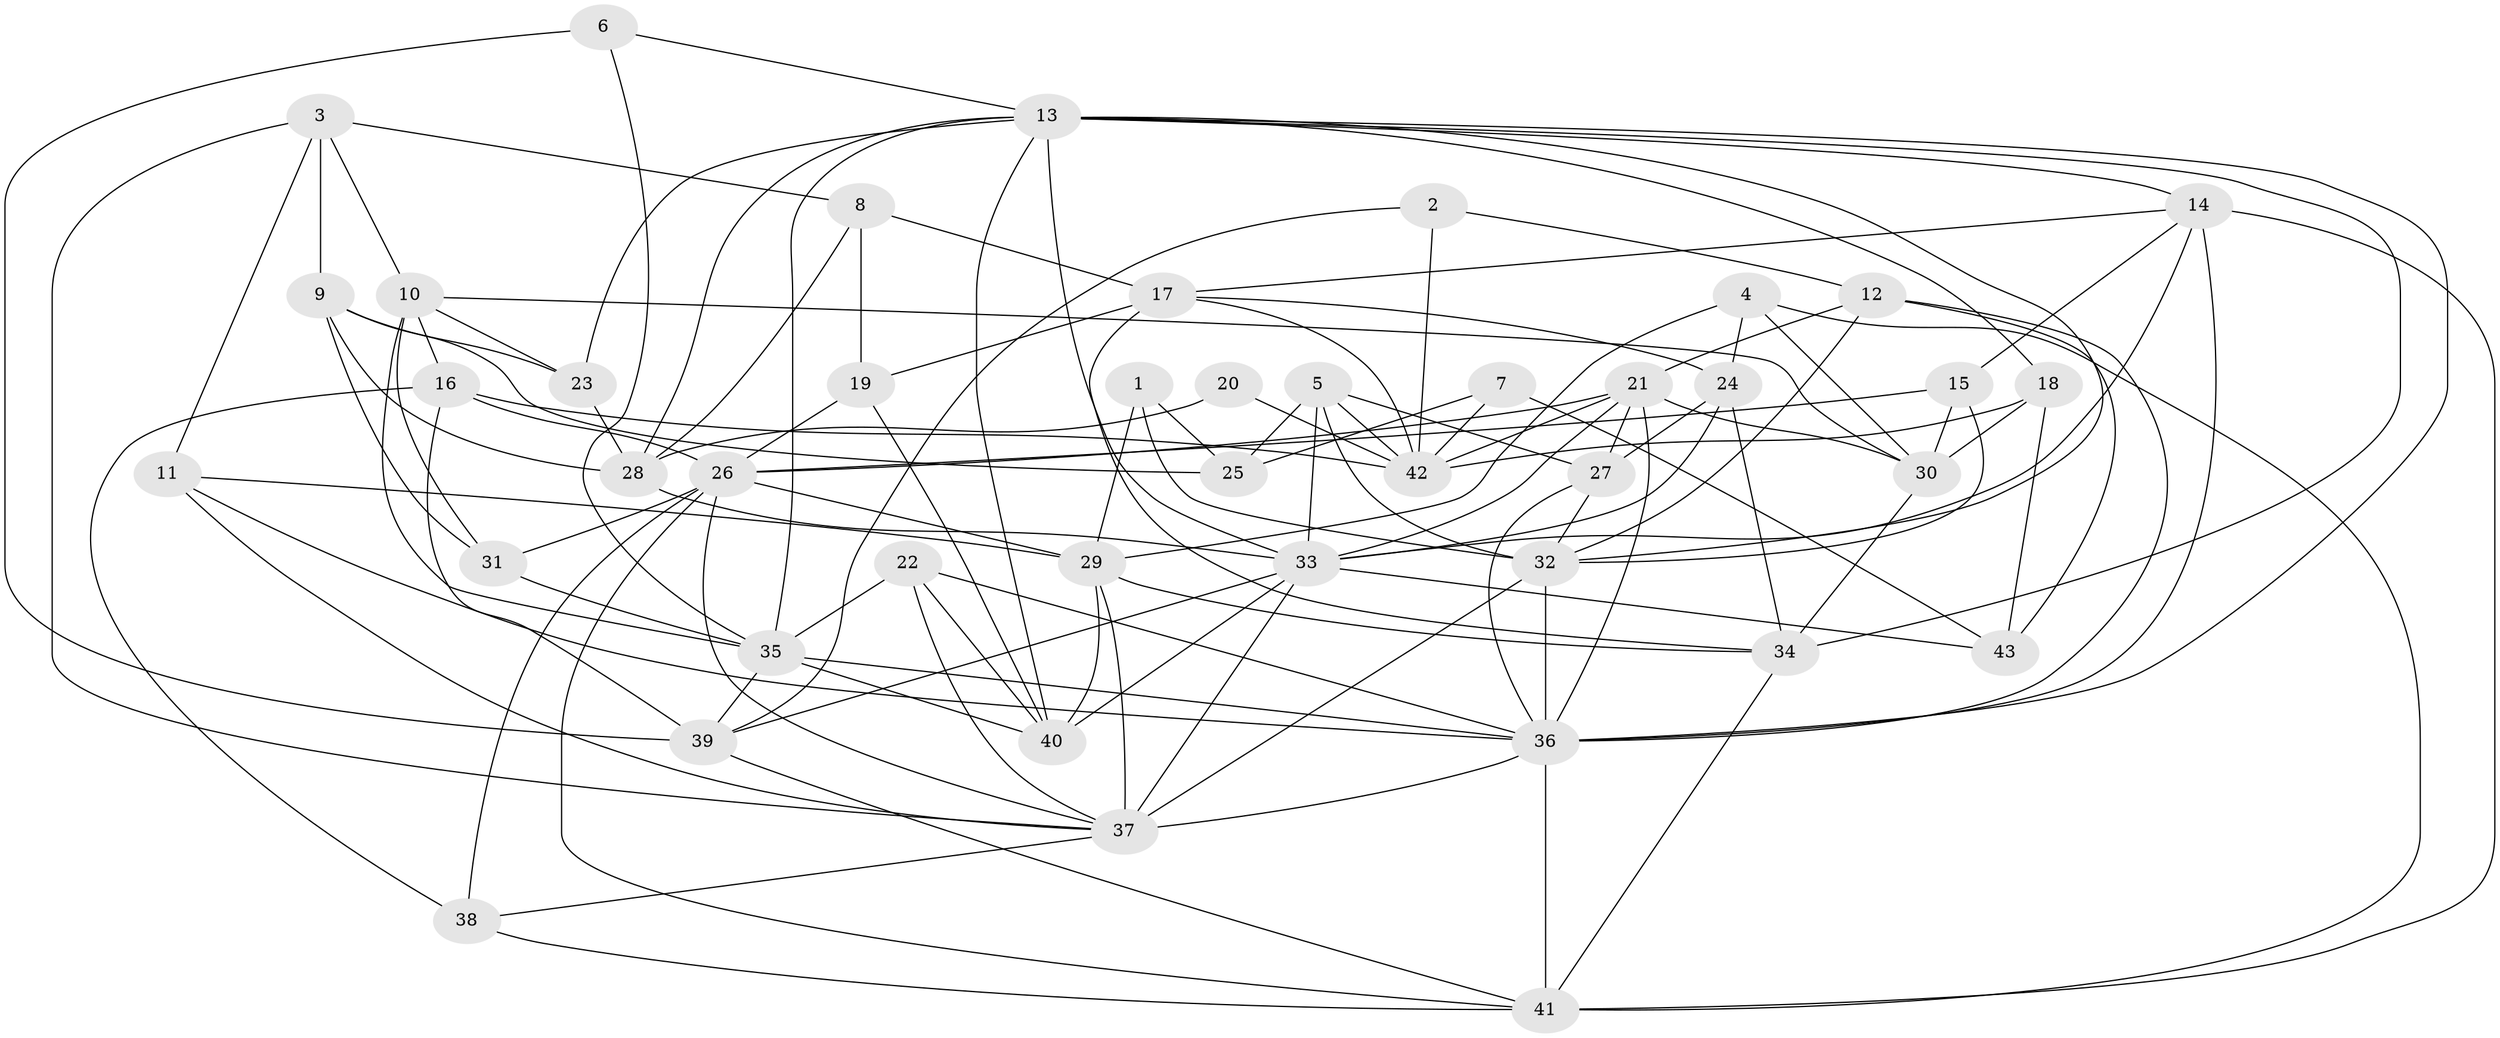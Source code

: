 // original degree distribution, {3: 0.27906976744186046, 5: 0.13953488372093023, 4: 0.313953488372093, 2: 0.11627906976744186, 6: 0.08139534883720931, 7: 0.06976744186046512}
// Generated by graph-tools (version 1.1) at 2025/26/03/09/25 03:26:12]
// undirected, 43 vertices, 120 edges
graph export_dot {
graph [start="1"]
  node [color=gray90,style=filled];
  1;
  2;
  3;
  4;
  5;
  6;
  7;
  8;
  9;
  10;
  11;
  12;
  13;
  14;
  15;
  16;
  17;
  18;
  19;
  20;
  21;
  22;
  23;
  24;
  25;
  26;
  27;
  28;
  29;
  30;
  31;
  32;
  33;
  34;
  35;
  36;
  37;
  38;
  39;
  40;
  41;
  42;
  43;
  1 -- 25 [weight=1.0];
  1 -- 29 [weight=1.0];
  1 -- 32 [weight=1.0];
  2 -- 12 [weight=1.0];
  2 -- 39 [weight=1.0];
  2 -- 42 [weight=1.0];
  3 -- 8 [weight=1.0];
  3 -- 9 [weight=1.0];
  3 -- 10 [weight=1.0];
  3 -- 11 [weight=1.0];
  3 -- 37 [weight=1.0];
  4 -- 24 [weight=1.0];
  4 -- 29 [weight=1.0];
  4 -- 30 [weight=1.0];
  4 -- 41 [weight=1.0];
  5 -- 25 [weight=1.0];
  5 -- 27 [weight=1.0];
  5 -- 32 [weight=2.0];
  5 -- 33 [weight=1.0];
  5 -- 42 [weight=1.0];
  6 -- 13 [weight=1.0];
  6 -- 35 [weight=1.0];
  6 -- 39 [weight=1.0];
  7 -- 25 [weight=1.0];
  7 -- 42 [weight=1.0];
  7 -- 43 [weight=1.0];
  8 -- 17 [weight=1.0];
  8 -- 19 [weight=1.0];
  8 -- 28 [weight=1.0];
  9 -- 23 [weight=1.0];
  9 -- 25 [weight=1.0];
  9 -- 28 [weight=1.0];
  9 -- 31 [weight=1.0];
  10 -- 16 [weight=1.0];
  10 -- 23 [weight=1.0];
  10 -- 30 [weight=1.0];
  10 -- 31 [weight=2.0];
  10 -- 35 [weight=2.0];
  11 -- 29 [weight=1.0];
  11 -- 36 [weight=1.0];
  11 -- 37 [weight=1.0];
  12 -- 21 [weight=2.0];
  12 -- 32 [weight=1.0];
  12 -- 36 [weight=1.0];
  12 -- 43 [weight=1.0];
  13 -- 14 [weight=1.0];
  13 -- 18 [weight=1.0];
  13 -- 23 [weight=1.0];
  13 -- 28 [weight=1.0];
  13 -- 32 [weight=1.0];
  13 -- 33 [weight=1.0];
  13 -- 34 [weight=1.0];
  13 -- 35 [weight=1.0];
  13 -- 36 [weight=1.0];
  13 -- 40 [weight=1.0];
  14 -- 15 [weight=1.0];
  14 -- 17 [weight=1.0];
  14 -- 33 [weight=1.0];
  14 -- 36 [weight=1.0];
  14 -- 41 [weight=1.0];
  15 -- 26 [weight=1.0];
  15 -- 30 [weight=1.0];
  15 -- 32 [weight=1.0];
  16 -- 26 [weight=1.0];
  16 -- 38 [weight=1.0];
  16 -- 39 [weight=1.0];
  16 -- 42 [weight=1.0];
  17 -- 19 [weight=2.0];
  17 -- 24 [weight=1.0];
  17 -- 34 [weight=1.0];
  17 -- 42 [weight=1.0];
  18 -- 30 [weight=1.0];
  18 -- 42 [weight=1.0];
  18 -- 43 [weight=1.0];
  19 -- 26 [weight=1.0];
  19 -- 40 [weight=1.0];
  20 -- 28 [weight=1.0];
  20 -- 42 [weight=1.0];
  21 -- 26 [weight=1.0];
  21 -- 27 [weight=1.0];
  21 -- 30 [weight=1.0];
  21 -- 33 [weight=1.0];
  21 -- 36 [weight=1.0];
  21 -- 42 [weight=1.0];
  22 -- 35 [weight=1.0];
  22 -- 36 [weight=2.0];
  22 -- 37 [weight=1.0];
  22 -- 40 [weight=1.0];
  23 -- 28 [weight=1.0];
  24 -- 27 [weight=1.0];
  24 -- 33 [weight=1.0];
  24 -- 34 [weight=1.0];
  26 -- 29 [weight=1.0];
  26 -- 31 [weight=1.0];
  26 -- 37 [weight=1.0];
  26 -- 38 [weight=2.0];
  26 -- 41 [weight=1.0];
  27 -- 32 [weight=1.0];
  27 -- 36 [weight=1.0];
  28 -- 33 [weight=1.0];
  29 -- 34 [weight=1.0];
  29 -- 37 [weight=1.0];
  29 -- 40 [weight=1.0];
  30 -- 34 [weight=1.0];
  31 -- 35 [weight=1.0];
  32 -- 36 [weight=1.0];
  32 -- 37 [weight=1.0];
  33 -- 37 [weight=2.0];
  33 -- 39 [weight=2.0];
  33 -- 40 [weight=1.0];
  33 -- 43 [weight=1.0];
  34 -- 41 [weight=1.0];
  35 -- 36 [weight=1.0];
  35 -- 39 [weight=1.0];
  35 -- 40 [weight=1.0];
  36 -- 37 [weight=1.0];
  36 -- 41 [weight=1.0];
  37 -- 38 [weight=1.0];
  38 -- 41 [weight=1.0];
  39 -- 41 [weight=1.0];
}
